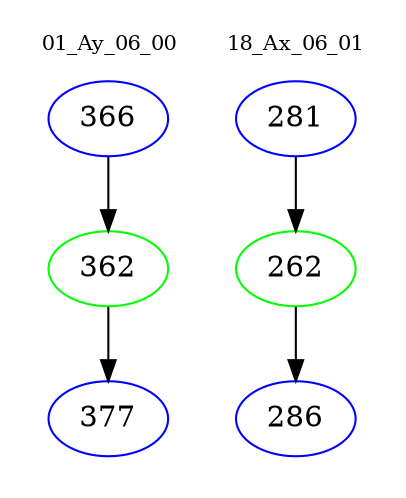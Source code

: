 digraph{
subgraph cluster_0 {
color = white
label = "01_Ay_06_00";
fontsize=10;
T0_366 [label="366", color="blue"]
T0_366 -> T0_362 [color="black"]
T0_362 [label="362", color="green"]
T0_362 -> T0_377 [color="black"]
T0_377 [label="377", color="blue"]
}
subgraph cluster_1 {
color = white
label = "18_Ax_06_01";
fontsize=10;
T1_281 [label="281", color="blue"]
T1_281 -> T1_262 [color="black"]
T1_262 [label="262", color="green"]
T1_262 -> T1_286 [color="black"]
T1_286 [label="286", color="blue"]
}
}
